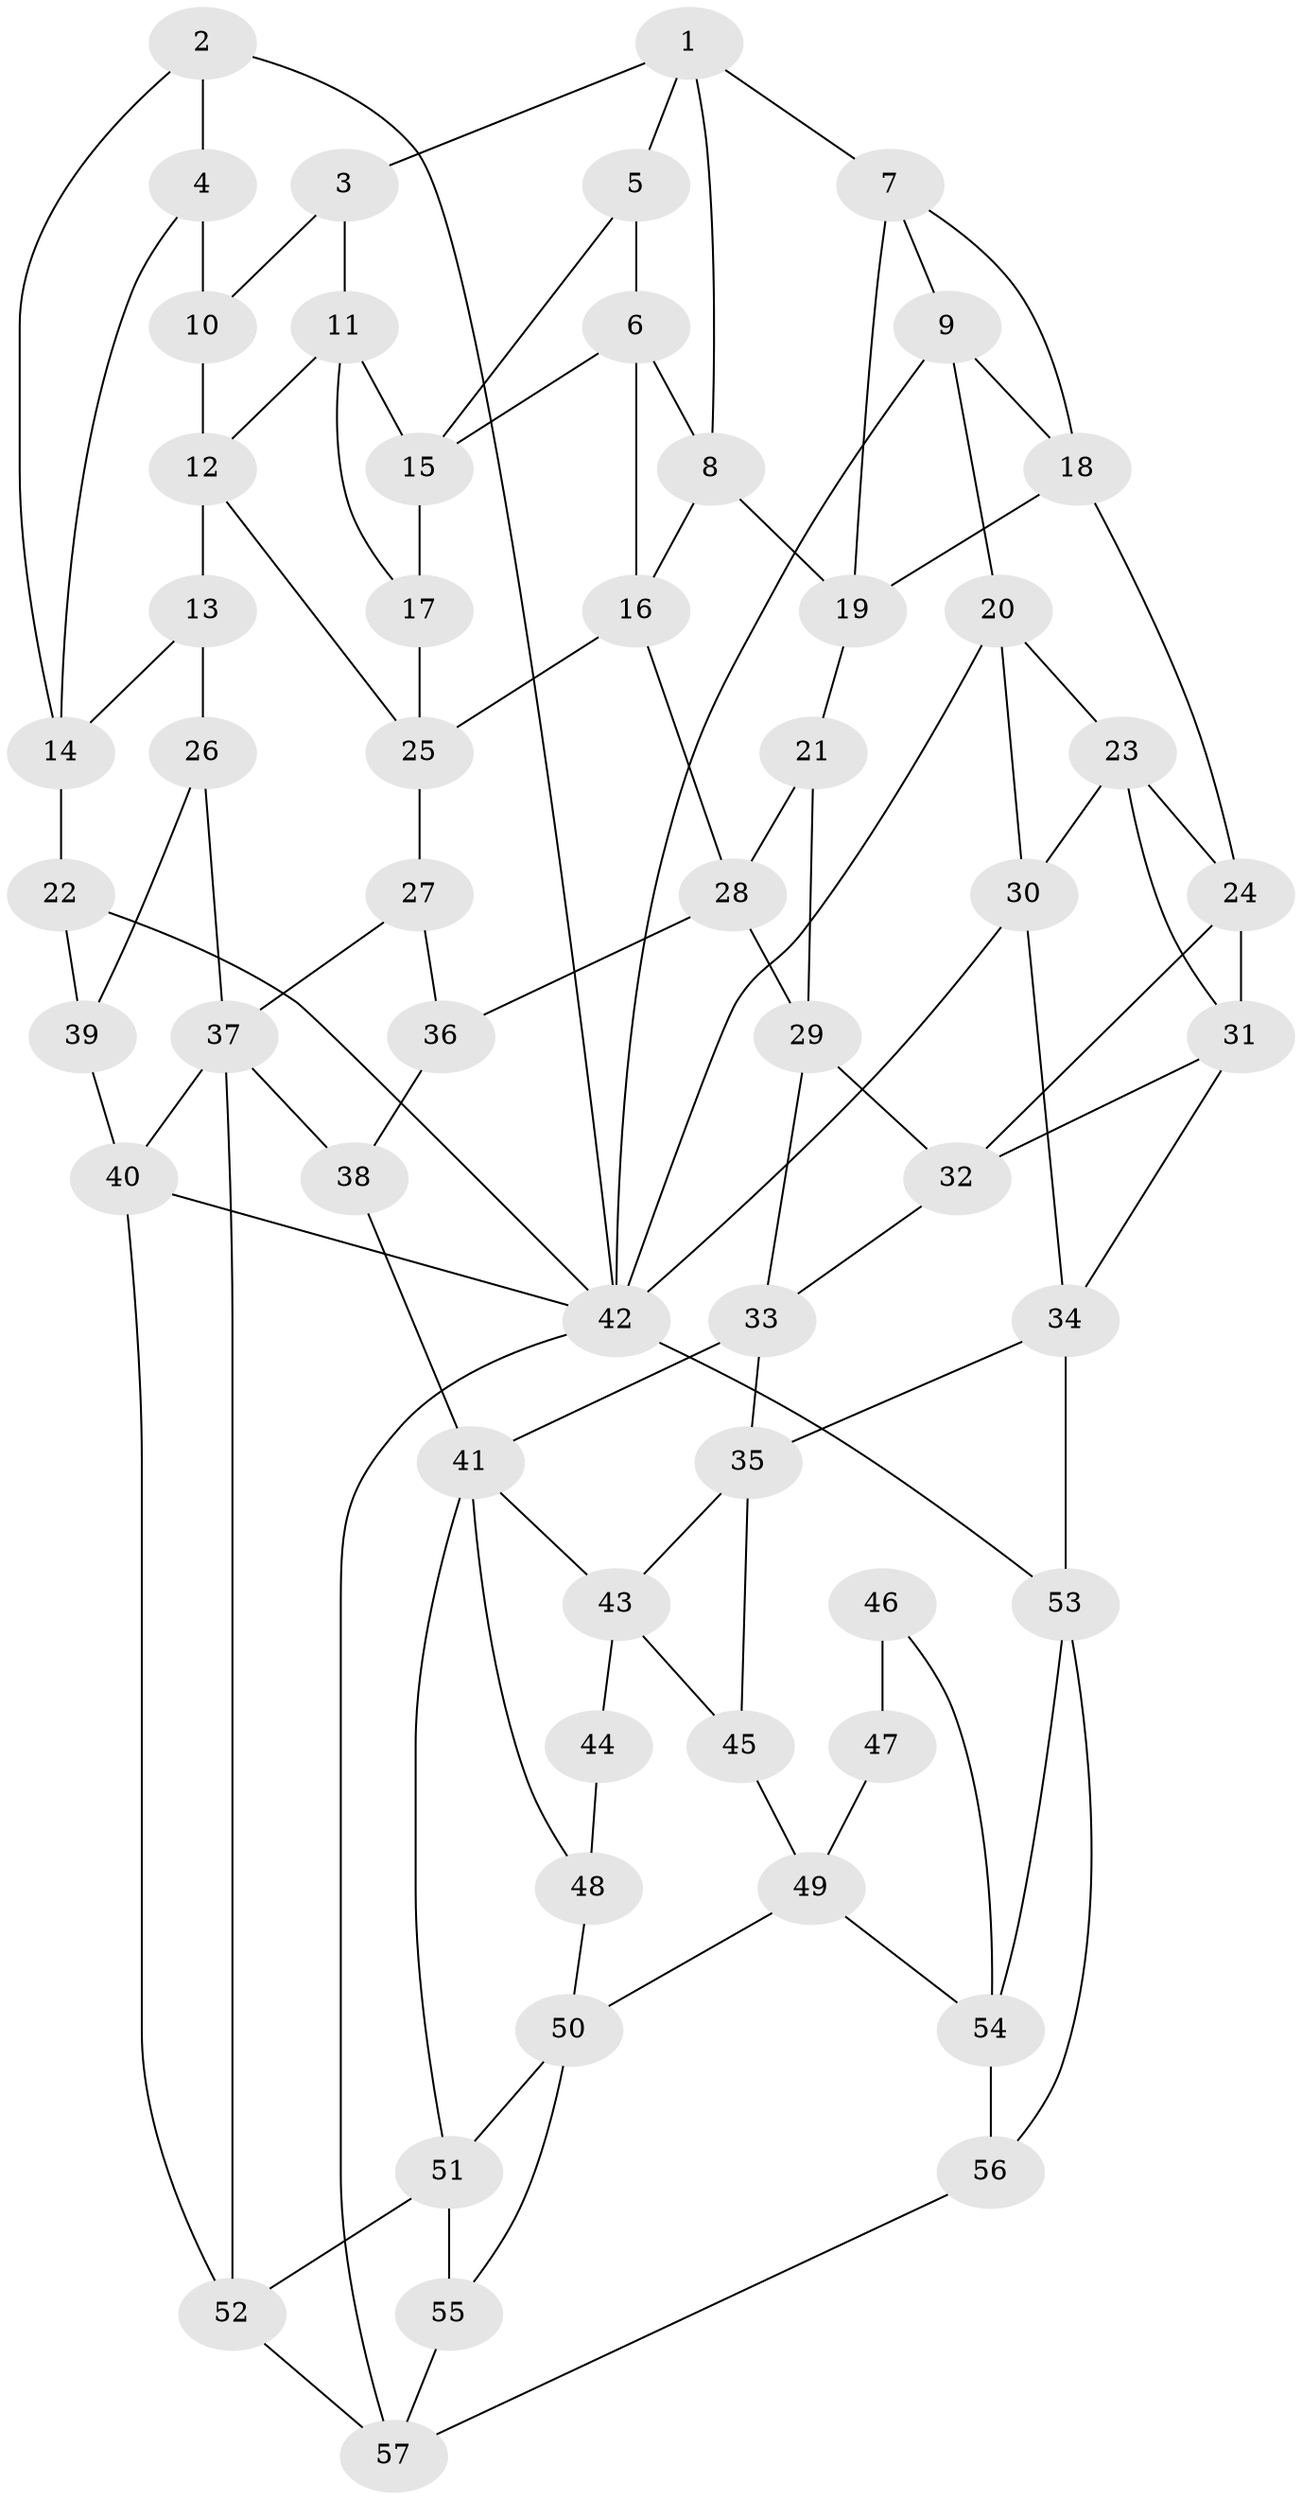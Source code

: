 // original degree distribution, {3: 0.02631578947368421, 4: 0.2543859649122807, 5: 0.4649122807017544, 6: 0.2543859649122807}
// Generated by graph-tools (version 1.1) at 2025/27/03/09/25 03:27:11]
// undirected, 57 vertices, 105 edges
graph export_dot {
graph [start="1"]
  node [color=gray90,style=filled];
  1;
  2;
  3;
  4;
  5;
  6;
  7;
  8;
  9;
  10;
  11;
  12;
  13;
  14;
  15;
  16;
  17;
  18;
  19;
  20;
  21;
  22;
  23;
  24;
  25;
  26;
  27;
  28;
  29;
  30;
  31;
  32;
  33;
  34;
  35;
  36;
  37;
  38;
  39;
  40;
  41;
  42;
  43;
  44;
  45;
  46;
  47;
  48;
  49;
  50;
  51;
  52;
  53;
  54;
  55;
  56;
  57;
  1 -- 3 [weight=1.0];
  1 -- 5 [weight=1.0];
  1 -- 7 [weight=1.0];
  1 -- 8 [weight=1.0];
  2 -- 4 [weight=1.0];
  2 -- 14 [weight=1.0];
  2 -- 42 [weight=1.0];
  3 -- 10 [weight=1.0];
  3 -- 11 [weight=1.0];
  4 -- 10 [weight=2.0];
  4 -- 14 [weight=1.0];
  5 -- 6 [weight=1.0];
  5 -- 15 [weight=1.0];
  6 -- 8 [weight=1.0];
  6 -- 15 [weight=1.0];
  6 -- 16 [weight=1.0];
  7 -- 9 [weight=1.0];
  7 -- 18 [weight=1.0];
  7 -- 19 [weight=1.0];
  8 -- 16 [weight=1.0];
  8 -- 19 [weight=1.0];
  9 -- 18 [weight=1.0];
  9 -- 20 [weight=1.0];
  9 -- 42 [weight=1.0];
  10 -- 12 [weight=1.0];
  11 -- 12 [weight=1.0];
  11 -- 15 [weight=1.0];
  11 -- 17 [weight=1.0];
  12 -- 13 [weight=1.0];
  12 -- 25 [weight=1.0];
  13 -- 14 [weight=1.0];
  13 -- 26 [weight=2.0];
  14 -- 22 [weight=1.0];
  15 -- 17 [weight=1.0];
  16 -- 25 [weight=1.0];
  16 -- 28 [weight=1.0];
  17 -- 25 [weight=1.0];
  18 -- 19 [weight=1.0];
  18 -- 24 [weight=1.0];
  19 -- 21 [weight=1.0];
  20 -- 23 [weight=1.0];
  20 -- 30 [weight=1.0];
  20 -- 42 [weight=1.0];
  21 -- 28 [weight=1.0];
  21 -- 29 [weight=1.0];
  22 -- 39 [weight=1.0];
  22 -- 42 [weight=1.0];
  23 -- 24 [weight=1.0];
  23 -- 30 [weight=1.0];
  23 -- 31 [weight=1.0];
  24 -- 31 [weight=1.0];
  24 -- 32 [weight=1.0];
  25 -- 27 [weight=1.0];
  26 -- 37 [weight=1.0];
  26 -- 39 [weight=1.0];
  27 -- 36 [weight=1.0];
  27 -- 37 [weight=1.0];
  28 -- 29 [weight=1.0];
  28 -- 36 [weight=1.0];
  29 -- 32 [weight=1.0];
  29 -- 33 [weight=1.0];
  30 -- 34 [weight=1.0];
  30 -- 42 [weight=1.0];
  31 -- 32 [weight=1.0];
  31 -- 34 [weight=1.0];
  32 -- 33 [weight=1.0];
  33 -- 35 [weight=1.0];
  33 -- 41 [weight=1.0];
  34 -- 35 [weight=1.0];
  34 -- 53 [weight=1.0];
  35 -- 43 [weight=1.0];
  35 -- 45 [weight=1.0];
  36 -- 38 [weight=2.0];
  37 -- 38 [weight=1.0];
  37 -- 40 [weight=1.0];
  37 -- 52 [weight=1.0];
  38 -- 41 [weight=2.0];
  39 -- 40 [weight=2.0];
  40 -- 42 [weight=1.0];
  40 -- 52 [weight=1.0];
  41 -- 43 [weight=1.0];
  41 -- 48 [weight=1.0];
  41 -- 51 [weight=1.0];
  42 -- 53 [weight=1.0];
  42 -- 57 [weight=1.0];
  43 -- 44 [weight=1.0];
  43 -- 45 [weight=1.0];
  44 -- 48 [weight=2.0];
  45 -- 49 [weight=1.0];
  46 -- 47 [weight=2.0];
  46 -- 54 [weight=1.0];
  47 -- 49 [weight=1.0];
  48 -- 50 [weight=1.0];
  49 -- 50 [weight=1.0];
  49 -- 54 [weight=1.0];
  50 -- 51 [weight=1.0];
  50 -- 55 [weight=1.0];
  51 -- 52 [weight=1.0];
  51 -- 55 [weight=1.0];
  52 -- 57 [weight=1.0];
  53 -- 54 [weight=1.0];
  53 -- 56 [weight=1.0];
  54 -- 56 [weight=1.0];
  55 -- 57 [weight=1.0];
  56 -- 57 [weight=1.0];
}

